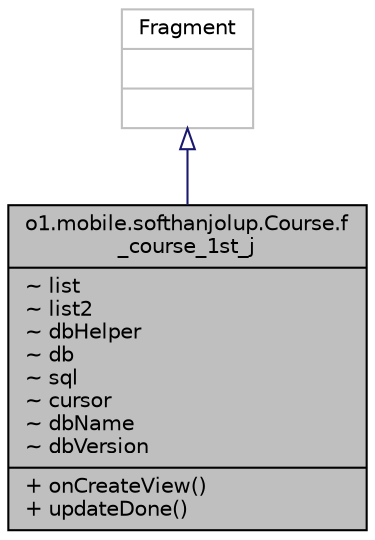 digraph "o1.mobile.softhanjolup.Course.f_course_1st_j"
{
 // LATEX_PDF_SIZE
  edge [fontname="Helvetica",fontsize="10",labelfontname="Helvetica",labelfontsize="10"];
  node [fontname="Helvetica",fontsize="10",shape=record];
  Node0 [label="{o1.mobile.softhanjolup.Course.f\l_course_1st_j\n|~ list\l~ list2\l~ dbHelper\l~ db\l~ sql\l~ cursor\l~ dbName\l~ dbVersion\l|+ onCreateView()\l+ updateDone()\l}",height=0.2,width=0.4,color="black", fillcolor="grey75", style="filled", fontcolor="black",tooltip=" "];
  Node1 -> Node0 [dir="back",color="midnightblue",fontsize="10",style="solid",arrowtail="onormal",fontname="Helvetica"];
  Node1 [label="{Fragment\n||}",height=0.2,width=0.4,color="grey75", fillcolor="white", style="filled",tooltip=" "];
}
